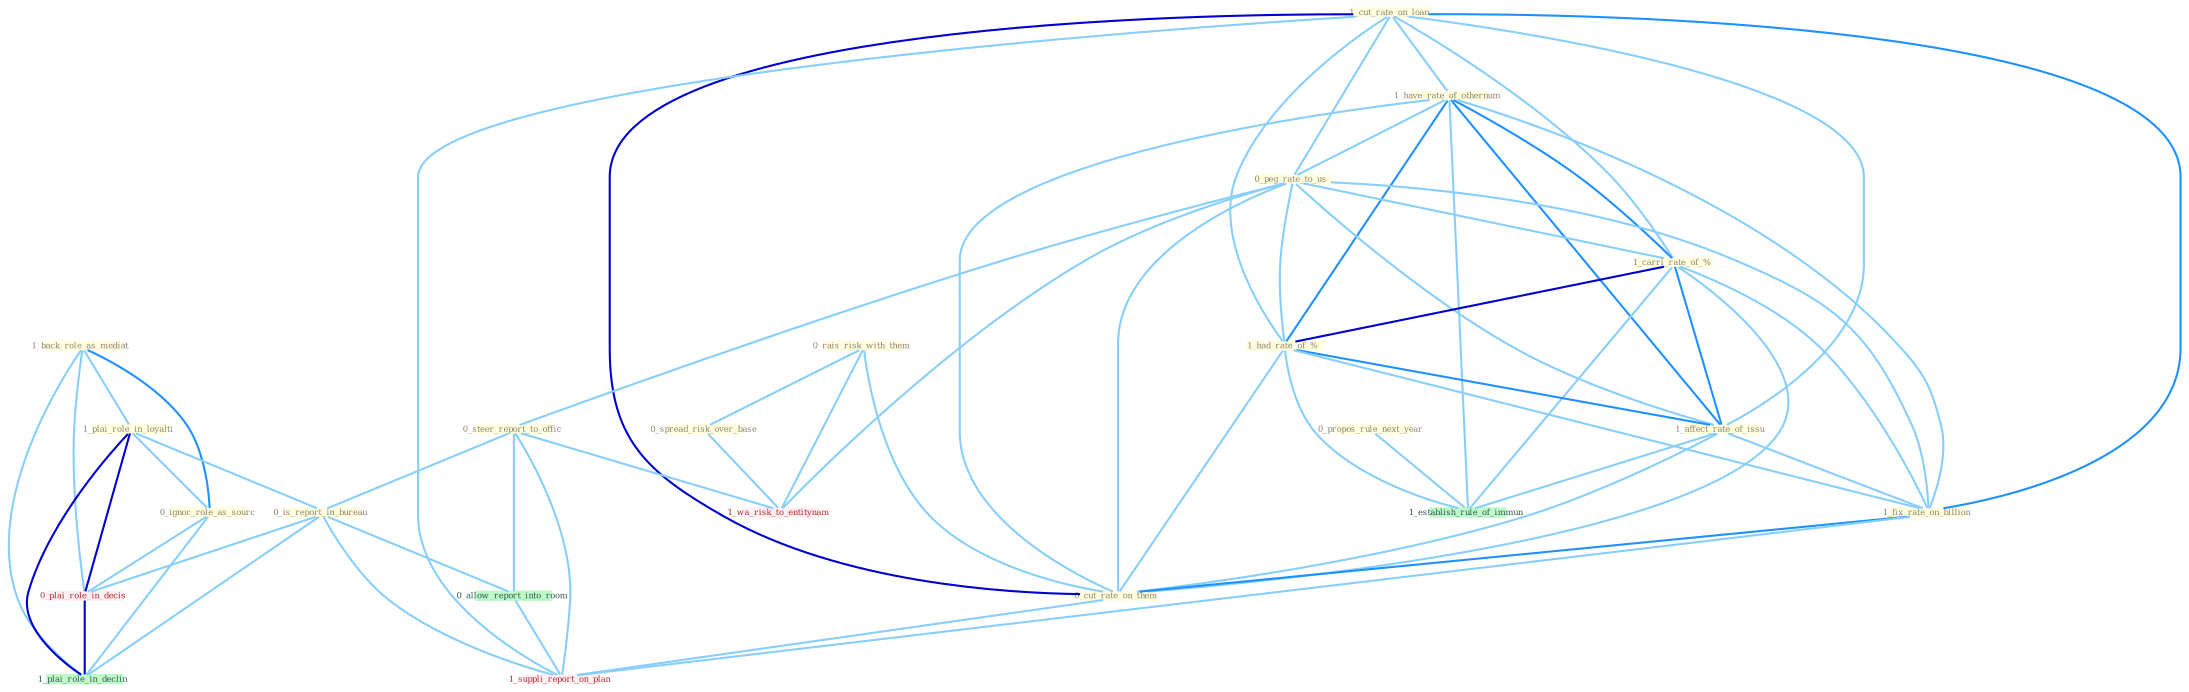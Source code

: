 Graph G{ 
    node
    [shape=polygon,style=filled,width=.5,height=.06,color="#BDFCC9",fixedsize=true,fontsize=4,
    fontcolor="#2f4f4f"];
    {node
    [color="#ffffe0", fontcolor="#8b7d6b"] "1_back_role_as_mediat " "1_plai_role_in_loyalti " "0_rais_risk_with_them " "0_propos_rule_next_year " "1_cut_rate_on_loan " "1_have_rate_of_othernum " "0_peg_rate_to_us " "0_ignor_role_as_sourc " "1_carri_rate_of_% " "1_had_rate_of_% " "0_spread_risk_over_base " "0_steer_report_to_offic " "1_affect_rate_of_issu " "1_fix_rate_on_billion " "0_cut_rate_on_them " "0_is_report_in_bureau "}
{node [color="#fff0f5", fontcolor="#b22222"] "1_wa_risk_to_entitynam " "0_plai_role_in_decis " "1_suppli_report_on_plan "}
edge [color="#B0E2FF"];

	"1_back_role_as_mediat " -- "1_plai_role_in_loyalti " [w="1", color="#87cefa" ];
	"1_back_role_as_mediat " -- "0_ignor_role_as_sourc " [w="2", color="#1e90ff" , len=0.8];
	"1_back_role_as_mediat " -- "0_plai_role_in_decis " [w="1", color="#87cefa" ];
	"1_back_role_as_mediat " -- "1_plai_role_in_declin " [w="1", color="#87cefa" ];
	"1_plai_role_in_loyalti " -- "0_ignor_role_as_sourc " [w="1", color="#87cefa" ];
	"1_plai_role_in_loyalti " -- "0_is_report_in_bureau " [w="1", color="#87cefa" ];
	"1_plai_role_in_loyalti " -- "0_plai_role_in_decis " [w="3", color="#0000cd" , len=0.6];
	"1_plai_role_in_loyalti " -- "1_plai_role_in_declin " [w="3", color="#0000cd" , len=0.6];
	"0_rais_risk_with_them " -- "0_spread_risk_over_base " [w="1", color="#87cefa" ];
	"0_rais_risk_with_them " -- "0_cut_rate_on_them " [w="1", color="#87cefa" ];
	"0_rais_risk_with_them " -- "1_wa_risk_to_entitynam " [w="1", color="#87cefa" ];
	"0_propos_rule_next_year " -- "1_establish_rule_of_immun " [w="1", color="#87cefa" ];
	"1_cut_rate_on_loan " -- "1_have_rate_of_othernum " [w="1", color="#87cefa" ];
	"1_cut_rate_on_loan " -- "0_peg_rate_to_us " [w="1", color="#87cefa" ];
	"1_cut_rate_on_loan " -- "1_carri_rate_of_% " [w="1", color="#87cefa" ];
	"1_cut_rate_on_loan " -- "1_had_rate_of_% " [w="1", color="#87cefa" ];
	"1_cut_rate_on_loan " -- "1_affect_rate_of_issu " [w="1", color="#87cefa" ];
	"1_cut_rate_on_loan " -- "1_fix_rate_on_billion " [w="2", color="#1e90ff" , len=0.8];
	"1_cut_rate_on_loan " -- "0_cut_rate_on_them " [w="3", color="#0000cd" , len=0.6];
	"1_cut_rate_on_loan " -- "1_suppli_report_on_plan " [w="1", color="#87cefa" ];
	"1_have_rate_of_othernum " -- "0_peg_rate_to_us " [w="1", color="#87cefa" ];
	"1_have_rate_of_othernum " -- "1_carri_rate_of_% " [w="2", color="#1e90ff" , len=0.8];
	"1_have_rate_of_othernum " -- "1_had_rate_of_% " [w="2", color="#1e90ff" , len=0.8];
	"1_have_rate_of_othernum " -- "1_affect_rate_of_issu " [w="2", color="#1e90ff" , len=0.8];
	"1_have_rate_of_othernum " -- "1_fix_rate_on_billion " [w="1", color="#87cefa" ];
	"1_have_rate_of_othernum " -- "0_cut_rate_on_them " [w="1", color="#87cefa" ];
	"1_have_rate_of_othernum " -- "1_establish_rule_of_immun " [w="1", color="#87cefa" ];
	"0_peg_rate_to_us " -- "1_carri_rate_of_% " [w="1", color="#87cefa" ];
	"0_peg_rate_to_us " -- "1_had_rate_of_% " [w="1", color="#87cefa" ];
	"0_peg_rate_to_us " -- "0_steer_report_to_offic " [w="1", color="#87cefa" ];
	"0_peg_rate_to_us " -- "1_affect_rate_of_issu " [w="1", color="#87cefa" ];
	"0_peg_rate_to_us " -- "1_fix_rate_on_billion " [w="1", color="#87cefa" ];
	"0_peg_rate_to_us " -- "0_cut_rate_on_them " [w="1", color="#87cefa" ];
	"0_peg_rate_to_us " -- "1_wa_risk_to_entitynam " [w="1", color="#87cefa" ];
	"0_ignor_role_as_sourc " -- "0_plai_role_in_decis " [w="1", color="#87cefa" ];
	"0_ignor_role_as_sourc " -- "1_plai_role_in_declin " [w="1", color="#87cefa" ];
	"1_carri_rate_of_% " -- "1_had_rate_of_% " [w="3", color="#0000cd" , len=0.6];
	"1_carri_rate_of_% " -- "1_affect_rate_of_issu " [w="2", color="#1e90ff" , len=0.8];
	"1_carri_rate_of_% " -- "1_fix_rate_on_billion " [w="1", color="#87cefa" ];
	"1_carri_rate_of_% " -- "0_cut_rate_on_them " [w="1", color="#87cefa" ];
	"1_carri_rate_of_% " -- "1_establish_rule_of_immun " [w="1", color="#87cefa" ];
	"1_had_rate_of_% " -- "1_affect_rate_of_issu " [w="2", color="#1e90ff" , len=0.8];
	"1_had_rate_of_% " -- "1_fix_rate_on_billion " [w="1", color="#87cefa" ];
	"1_had_rate_of_% " -- "0_cut_rate_on_them " [w="1", color="#87cefa" ];
	"1_had_rate_of_% " -- "1_establish_rule_of_immun " [w="1", color="#87cefa" ];
	"0_spread_risk_over_base " -- "1_wa_risk_to_entitynam " [w="1", color="#87cefa" ];
	"0_steer_report_to_offic " -- "0_is_report_in_bureau " [w="1", color="#87cefa" ];
	"0_steer_report_to_offic " -- "1_wa_risk_to_entitynam " [w="1", color="#87cefa" ];
	"0_steer_report_to_offic " -- "0_allow_report_into_room " [w="1", color="#87cefa" ];
	"0_steer_report_to_offic " -- "1_suppli_report_on_plan " [w="1", color="#87cefa" ];
	"1_affect_rate_of_issu " -- "1_fix_rate_on_billion " [w="1", color="#87cefa" ];
	"1_affect_rate_of_issu " -- "0_cut_rate_on_them " [w="1", color="#87cefa" ];
	"1_affect_rate_of_issu " -- "1_establish_rule_of_immun " [w="1", color="#87cefa" ];
	"1_fix_rate_on_billion " -- "0_cut_rate_on_them " [w="2", color="#1e90ff" , len=0.8];
	"1_fix_rate_on_billion " -- "1_suppli_report_on_plan " [w="1", color="#87cefa" ];
	"0_cut_rate_on_them " -- "1_suppli_report_on_plan " [w="1", color="#87cefa" ];
	"0_is_report_in_bureau " -- "0_plai_role_in_decis " [w="1", color="#87cefa" ];
	"0_is_report_in_bureau " -- "1_plai_role_in_declin " [w="1", color="#87cefa" ];
	"0_is_report_in_bureau " -- "0_allow_report_into_room " [w="1", color="#87cefa" ];
	"0_is_report_in_bureau " -- "1_suppli_report_on_plan " [w="1", color="#87cefa" ];
	"0_plai_role_in_decis " -- "1_plai_role_in_declin " [w="3", color="#0000cd" , len=0.6];
	"0_allow_report_into_room " -- "1_suppli_report_on_plan " [w="1", color="#87cefa" ];
}
